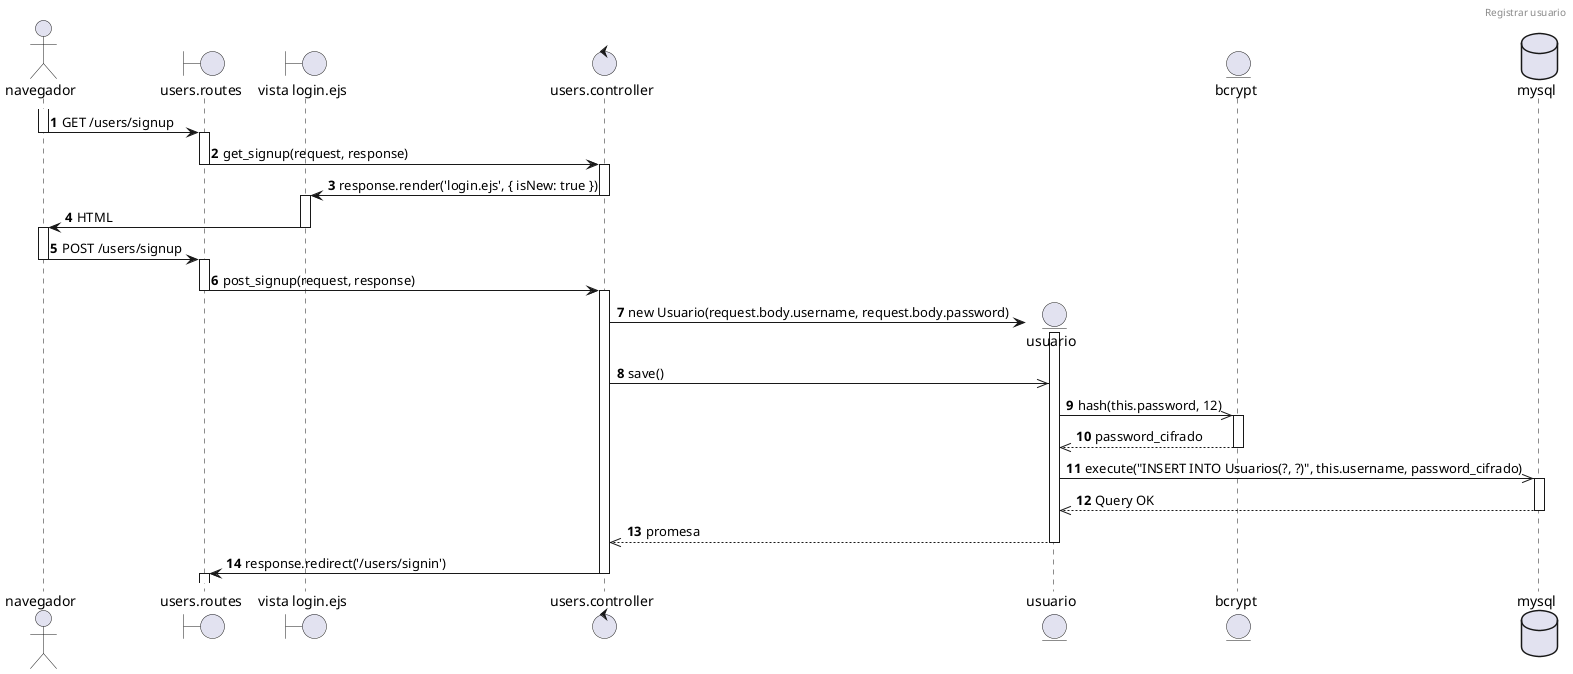 @startuml mvc_bd_secuencia
header Registrar usuario
autonumber

actor navegador
boundary users.routes
boundary "vista login.ejs" as vista_signup
control users.controller
entity usuario 
entity bcrypt 
database mysql

activate navegador
navegador -> users.routes: GET /users/signup
deactivate navegador
activate users.routes
users.routes -> users.controller: get_signup(request, response)
deactivate users.routes
activate users.controller
users.controller -> vista_signup: response.render('login.ejs', { isNew: true })
deactivate users.controller
activate vista_signup
vista_signup -> navegador: HTML
deactivate vista_signup
activate navegador
navegador -> users.routes: POST /users/signup
deactivate navegador
activate users.routes
users.routes -> users.controller: post_signup(request, response)
deactivate users.routes
activate users.controller
users.controller -> usuario **: new Usuario(request.body.username, request.body.password)
activate usuario
users.controller ->> usuario: save()
usuario ->> bcrypt: hash(this.password, 12)
activate bcrypt
bcrypt -->> usuario: password_cifrado
deactivate bcrypt
usuario ->> mysql: execute("INSERT INTO Usuarios(?, ?)", this.username, password_cifrado)
activate mysql
mysql -->> usuario: Query OK
deactivate mysql
usuario -->> users.controller: promesa
deactivate usuario
users.controller -> users.routes: response.redirect('/users/signin')
deactivate users.controller
activate users.routes
deactivate users.routes

@enduml